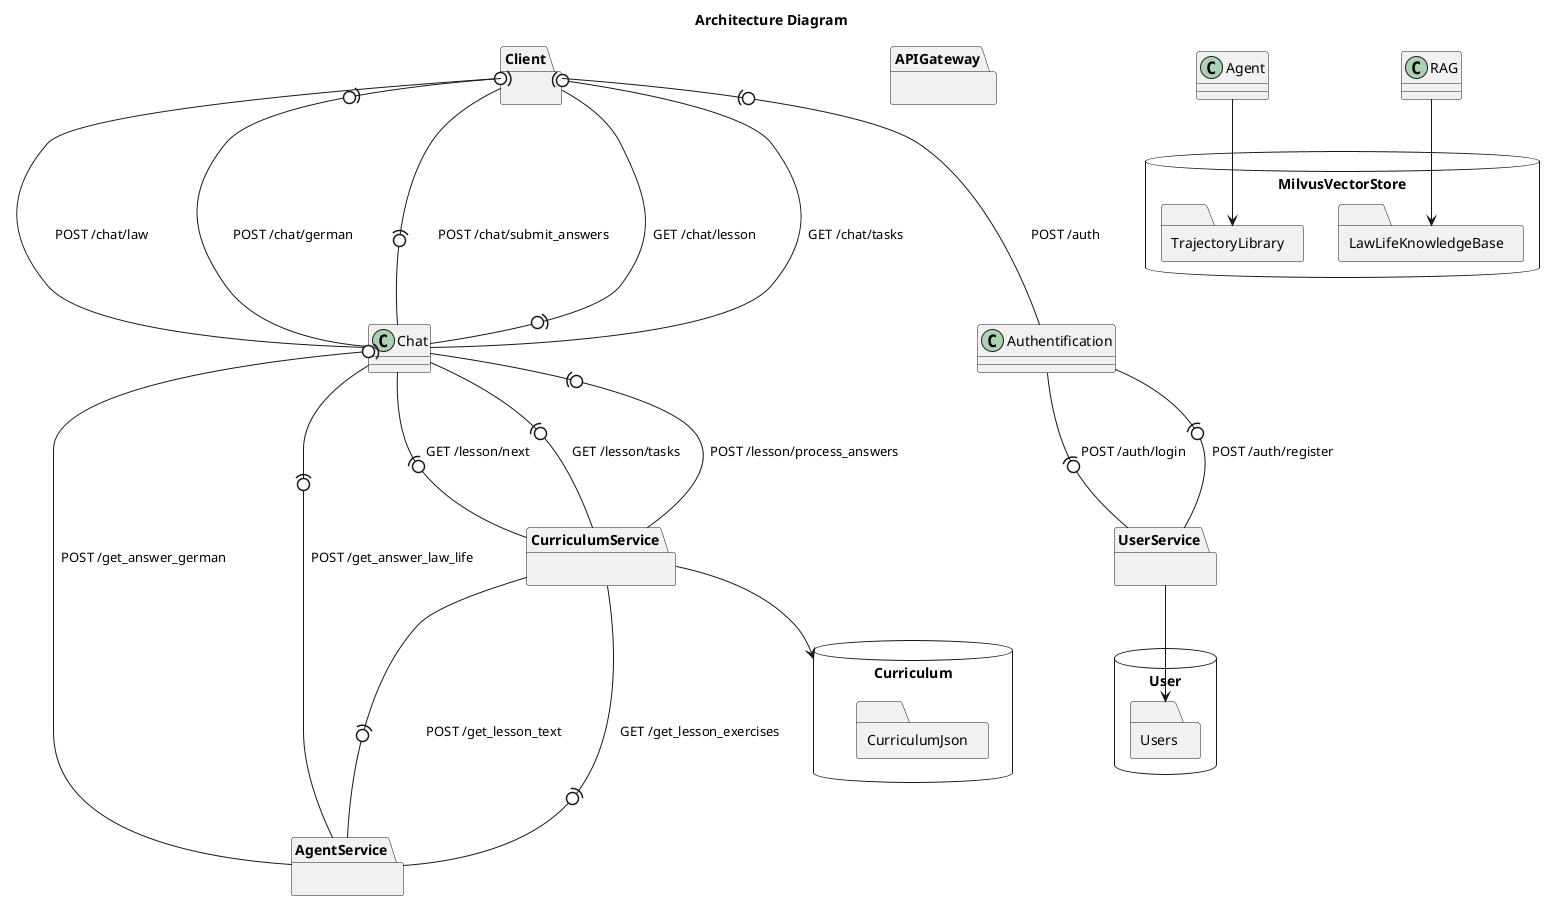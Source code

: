 @startuml
!define RECTANGLE class

title Architecture Diagram

package "Client" {
}

package "APIGateway" {
}

package "AgentService" {
}

package "CurriculumService" {
}

package "UserService" {
}

database "MilvusVectorStore" {
 folder "LawLifeKnowledgeBase" {
 }
 folder "TrajectoryLibrary" {
 }
}

database "Curriculum" {
    folder "CurriculumJson" {
    }
}

database "User" {
    folder "Users" {
    }
}


' API Gateway connections
Client --(0- Chat: POST /chat/law
Client --(0- Chat: POST /chat/german
Client --(0- Chat: POST /chat/submit_answers
Client --(0- Chat: GET /chat/lesson
Client --(0- Chat: GET /chat/tasks
Client --(0- Authentification: POST /auth

  
Chat --(0- AgentService  : POST /get_answer_german
Chat --(0- AgentService : POST /get_answer_law_life

Authentification--(0- UserService : POST /auth/login
Authentification -(0- UserService : POST /auth/register 
  
CurriculumService --(0- AgentService : POST /get_lesson_text
CurriculumService --(0- AgentService : GET /get_lesson_exercises

' Curriculum Service connections
Chat --(0- CurriculumService : GET /lesson/next
Chat --(0- CurriculumService: GET /lesson/tasks
Chat --(0- CurriculumService : POST /lesson/process_answers

' MilvusVectorStore connections
Agent --> TrajectoryLibrary
RAG --> LawLifeKnowledgeBase

'Auth User connections
UserService --> Users

CurriculumService --> Curriculum
@enduml